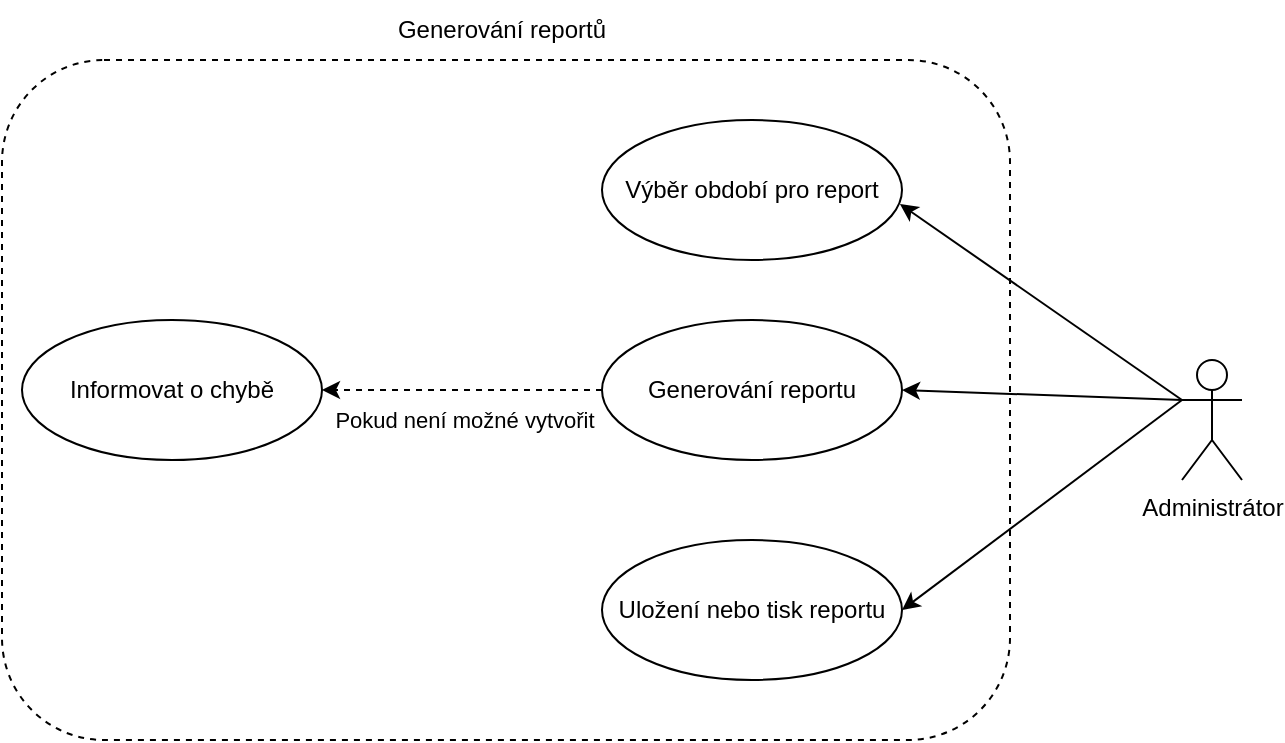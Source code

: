 <mxfile version="24.8.3">
  <diagram name="Страница — 1" id="2wUbNt-Dc44eyVaSqHAd">
    <mxGraphModel dx="1702" dy="441" grid="1" gridSize="10" guides="1" tooltips="1" connect="1" arrows="1" fold="1" page="1" pageScale="1" pageWidth="827" pageHeight="1169" math="0" shadow="0">
      <root>
        <mxCell id="0" />
        <mxCell id="1" parent="0" />
        <mxCell id="MDzE1p1NJwPBbLoG7hzH-1" value="Administrátor" style="shape=umlActor;verticalLabelPosition=bottom;verticalAlign=top;html=1;outlineConnect=0;" vertex="1" parent="1">
          <mxGeometry x="560" y="230" width="30" height="60" as="geometry" />
        </mxCell>
        <mxCell id="MDzE1p1NJwPBbLoG7hzH-2" value="" style="rounded=1;whiteSpace=wrap;html=1;dashed=1;" vertex="1" parent="1">
          <mxGeometry x="-30" y="80" width="504" height="340" as="geometry" />
        </mxCell>
        <mxCell id="MDzE1p1NJwPBbLoG7hzH-3" value="Výběr období pro report" style="ellipse;whiteSpace=wrap;html=1;" vertex="1" parent="1">
          <mxGeometry x="270" y="110" width="150" height="70" as="geometry" />
        </mxCell>
        <mxCell id="MDzE1p1NJwPBbLoG7hzH-4" value="Generování reportu" style="ellipse;whiteSpace=wrap;html=1;" vertex="1" parent="1">
          <mxGeometry x="270" y="210" width="150" height="70" as="geometry" />
        </mxCell>
        <mxCell id="MDzE1p1NJwPBbLoG7hzH-5" value="Uložení nebo tisk reportu" style="ellipse;whiteSpace=wrap;html=1;" vertex="1" parent="1">
          <mxGeometry x="270" y="320" width="150" height="70" as="geometry" />
        </mxCell>
        <mxCell id="MDzE1p1NJwPBbLoG7hzH-6" value="Informovat o chybě" style="ellipse;whiteSpace=wrap;html=1;" vertex="1" parent="1">
          <mxGeometry x="-20" y="210" width="150" height="70" as="geometry" />
        </mxCell>
        <mxCell id="MDzE1p1NJwPBbLoG7hzH-7" value="" style="endArrow=classic;html=1;rounded=0;entryX=1;entryY=0.5;entryDx=0;entryDy=0;" edge="1" parent="1" target="MDzE1p1NJwPBbLoG7hzH-5">
          <mxGeometry width="50" height="50" relative="1" as="geometry">
            <mxPoint x="560" y="250" as="sourcePoint" />
            <mxPoint x="460" y="270" as="targetPoint" />
          </mxGeometry>
        </mxCell>
        <mxCell id="MDzE1p1NJwPBbLoG7hzH-8" value="" style="endArrow=classic;html=1;rounded=0;entryX=1;entryY=0.5;entryDx=0;entryDy=0;" edge="1" parent="1" target="MDzE1p1NJwPBbLoG7hzH-4">
          <mxGeometry width="50" height="50" relative="1" as="geometry">
            <mxPoint x="560" y="250" as="sourcePoint" />
            <mxPoint x="460" y="270" as="targetPoint" />
          </mxGeometry>
        </mxCell>
        <mxCell id="MDzE1p1NJwPBbLoG7hzH-9" value="" style="endArrow=classic;html=1;rounded=0;entryX=0.993;entryY=0.6;entryDx=0;entryDy=0;entryPerimeter=0;exitX=0;exitY=0.333;exitDx=0;exitDy=0;exitPerimeter=0;" edge="1" parent="1" source="MDzE1p1NJwPBbLoG7hzH-1" target="MDzE1p1NJwPBbLoG7hzH-3">
          <mxGeometry width="50" height="50" relative="1" as="geometry">
            <mxPoint x="410" y="320" as="sourcePoint" />
            <mxPoint x="460" y="270" as="targetPoint" />
          </mxGeometry>
        </mxCell>
        <mxCell id="MDzE1p1NJwPBbLoG7hzH-10" value="" style="endArrow=classic;html=1;rounded=0;dashed=1;entryX=1;entryY=0.5;entryDx=0;entryDy=0;exitX=0;exitY=0.5;exitDx=0;exitDy=0;" edge="1" parent="1" source="MDzE1p1NJwPBbLoG7hzH-4" target="MDzE1p1NJwPBbLoG7hzH-6">
          <mxGeometry width="50" height="50" relative="1" as="geometry">
            <mxPoint x="130" y="400" as="sourcePoint" />
            <mxPoint x="180" y="350" as="targetPoint" />
            <Array as="points" />
          </mxGeometry>
        </mxCell>
        <mxCell id="MDzE1p1NJwPBbLoG7hzH-11" value="Pokud není možné vytvořit" style="edgeLabel;html=1;align=center;verticalAlign=middle;resizable=0;points=[];" vertex="1" connectable="0" parent="MDzE1p1NJwPBbLoG7hzH-10">
          <mxGeometry x="0.175" y="1" relative="1" as="geometry">
            <mxPoint x="13" y="14" as="offset" />
          </mxGeometry>
        </mxCell>
        <mxCell id="MDzE1p1NJwPBbLoG7hzH-12" value="Generování reportů" style="text;html=1;align=center;verticalAlign=middle;whiteSpace=wrap;rounded=0;" vertex="1" parent="1">
          <mxGeometry x="130" y="50" width="180" height="30" as="geometry" />
        </mxCell>
      </root>
    </mxGraphModel>
  </diagram>
</mxfile>
